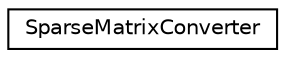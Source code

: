 digraph "Graphical Class Hierarchy"
{
 // INTERACTIVE_SVG=YES
  edge [fontname="Helvetica",fontsize="10",labelfontname="Helvetica",labelfontsize="10"];
  node [fontname="Helvetica",fontsize="10",shape=record];
  rankdir="LR";
  Node0 [label="SparseMatrixConverter",height=0.2,width=0.4,color="black", fillcolor="white", style="filled",URL="$classSparseMatrixConverter.html"];
}
